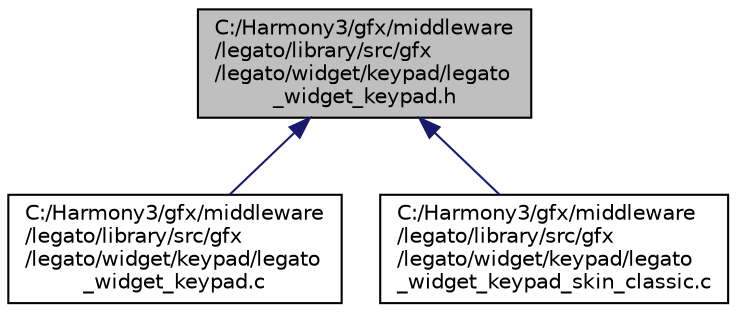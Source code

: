 digraph "C:/Harmony3/gfx/middleware/legato/library/src/gfx/legato/widget/keypad/legato_widget_keypad.h"
{
 // LATEX_PDF_SIZE
  edge [fontname="Helvetica",fontsize="10",labelfontname="Helvetica",labelfontsize="10"];
  node [fontname="Helvetica",fontsize="10",shape=record];
  Node1 [label="C:/Harmony3/gfx/middleware\l/legato/library/src/gfx\l/legato/widget/keypad/legato\l_widget_keypad.h",height=0.2,width=0.4,color="black", fillcolor="grey75", style="filled", fontcolor="black",tooltip=" "];
  Node1 -> Node2 [dir="back",color="midnightblue",fontsize="10",style="solid",fontname="Helvetica"];
  Node2 [label="C:/Harmony3/gfx/middleware\l/legato/library/src/gfx\l/legato/widget/keypad/legato\l_widget_keypad.c",height=0.2,width=0.4,color="black", fillcolor="white", style="filled",URL="$legato__widget__keypad_8c.html",tooltip=" "];
  Node1 -> Node3 [dir="back",color="midnightblue",fontsize="10",style="solid",fontname="Helvetica"];
  Node3 [label="C:/Harmony3/gfx/middleware\l/legato/library/src/gfx\l/legato/widget/keypad/legato\l_widget_keypad_skin_classic.c",height=0.2,width=0.4,color="black", fillcolor="white", style="filled",URL="$legato__widget__keypad__skin__classic_8c.html",tooltip=" "];
}

